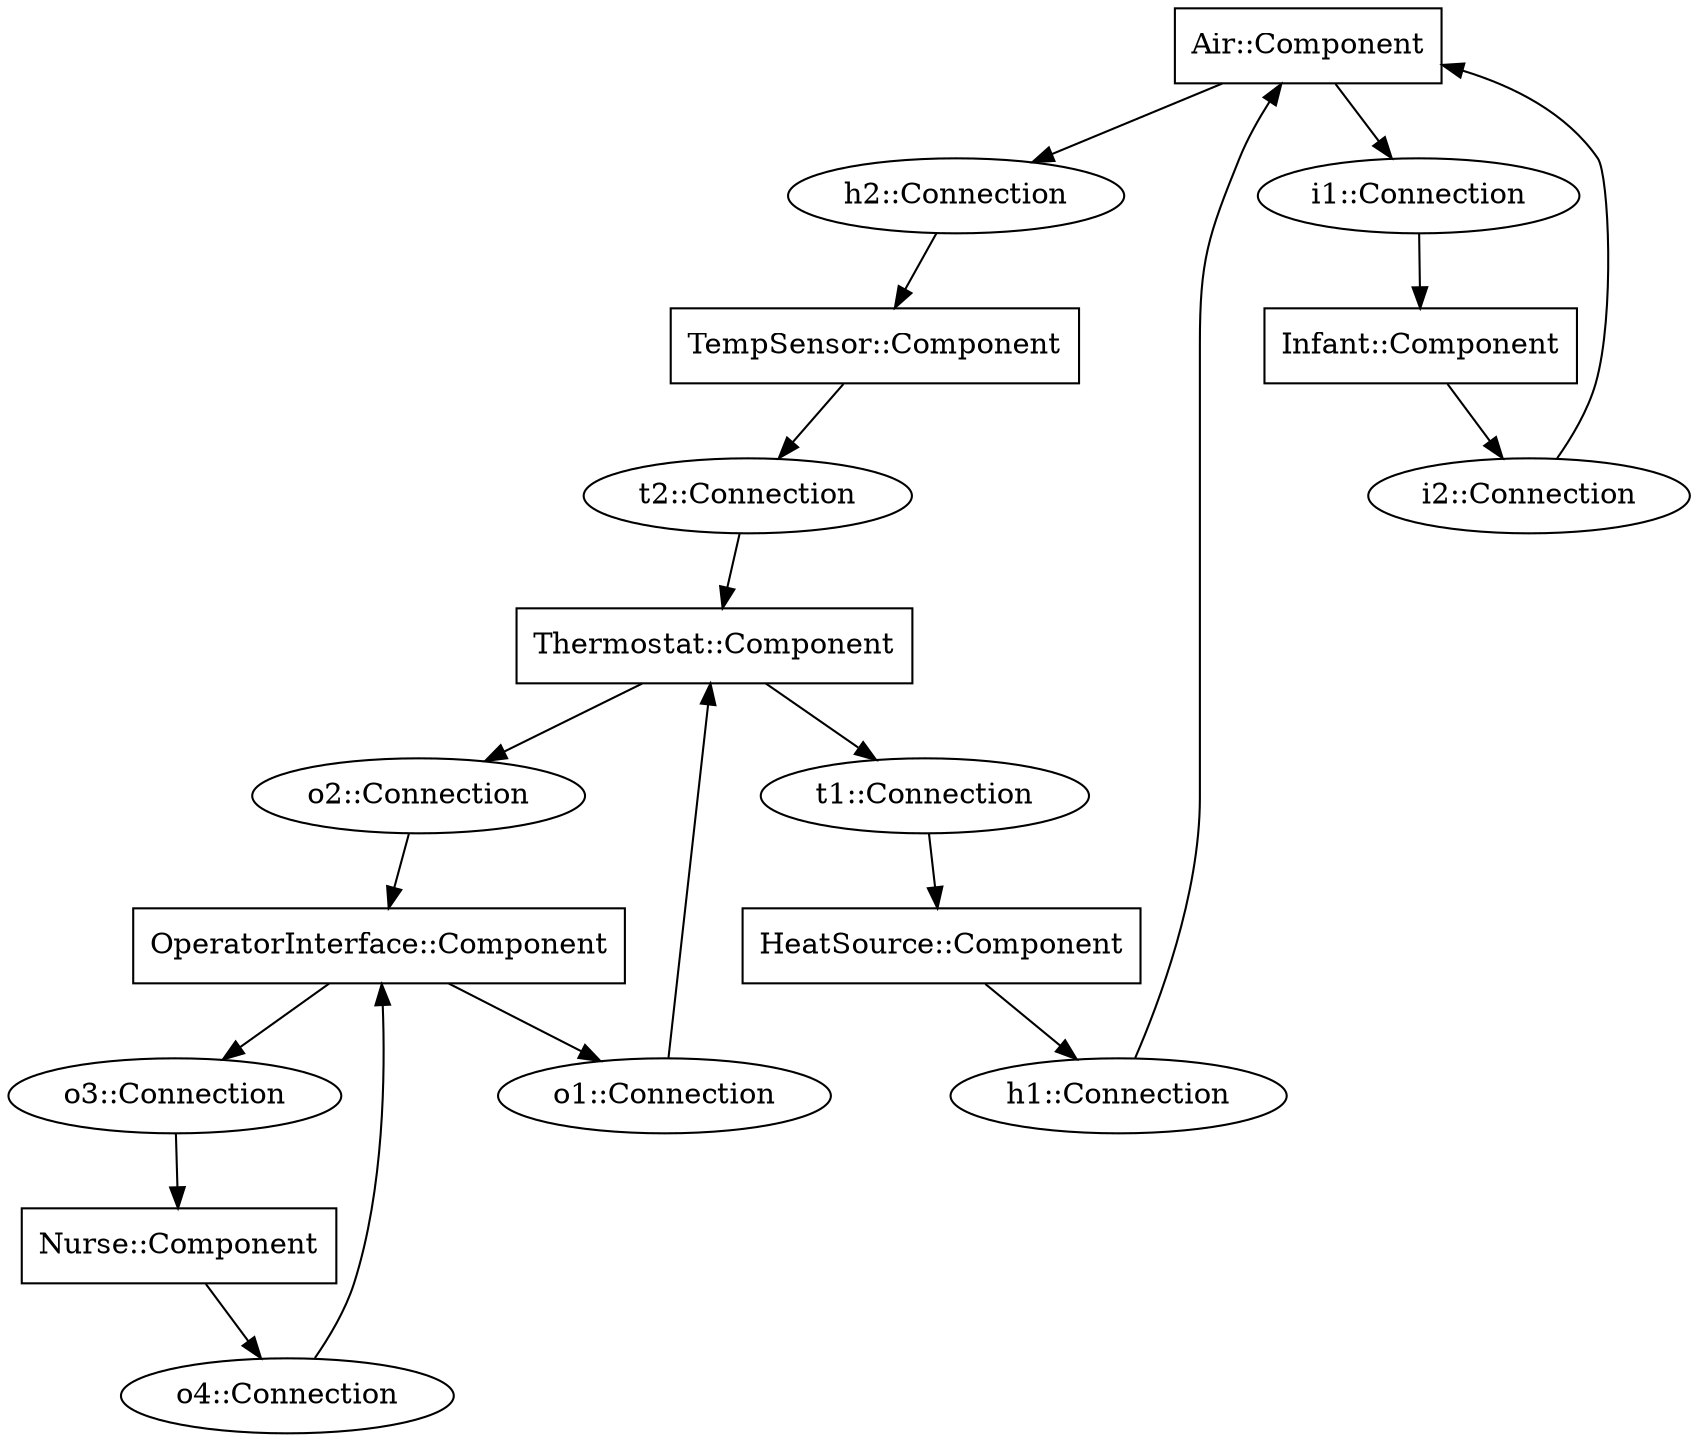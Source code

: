 digraph isolette_model {
  "Air::Component" -> "h2::Connection"
  "Air::Component" -> "i1::Connection"
  "Air::Component" [shape = box]
  "HeatSource::Component" -> "h1::Connection"
  "HeatSource::Component" [shape = box]
  "Infant::Component" -> "i2::Connection"
  "Infant::Component" [shape = box]
  "Nurse::Component" -> "o4::Connection"
  "Nurse::Component" [shape = box]
  "OperatorInterface::Component" -> "o1::Connection"
  "OperatorInterface::Component" -> "o3::Connection"
  "OperatorInterface::Component" [shape = box]
  "TempSensor::Component" -> "t2::Connection"
  "TempSensor::Component" [shape = box]
  "Thermostat::Component" -> "o2::Connection"
  "Thermostat::Component" -> "t1::Connection"
  "Thermostat::Component" [shape = box]
  "h1::Connection"
  "h1::Connection" -> "Air::Component"
  "h2::Connection"
  "h2::Connection" -> "TempSensor::Component"
  "i1::Connection"
  "i1::Connection" -> "Infant::Component"
  "i2::Connection"
  "i2::Connection" -> "Air::Component"
  "o1::Connection"
  "o1::Connection" -> "Thermostat::Component"
  "o2::Connection"
  "o2::Connection" -> "OperatorInterface::Component"
  "o3::Connection"
  "o3::Connection" -> "Nurse::Component"
  "o4::Connection"
  "o4::Connection" -> "OperatorInterface::Component"
  "t1::Connection"
  "t1::Connection" -> "HeatSource::Component"
  "t2::Connection"
  "t2::Connection" -> "Thermostat::Component"
}